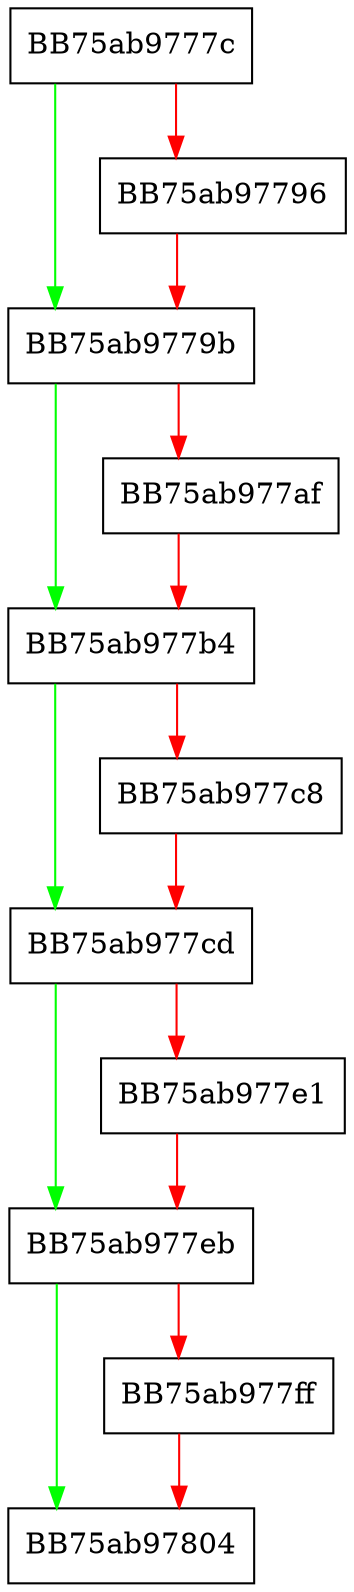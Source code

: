 digraph scan_reply_cleanup {
  node [shape="box"];
  graph [splines=ortho];
  BB75ab9777c -> BB75ab9779b [color="green"];
  BB75ab9777c -> BB75ab97796 [color="red"];
  BB75ab97796 -> BB75ab9779b [color="red"];
  BB75ab9779b -> BB75ab977b4 [color="green"];
  BB75ab9779b -> BB75ab977af [color="red"];
  BB75ab977af -> BB75ab977b4 [color="red"];
  BB75ab977b4 -> BB75ab977cd [color="green"];
  BB75ab977b4 -> BB75ab977c8 [color="red"];
  BB75ab977c8 -> BB75ab977cd [color="red"];
  BB75ab977cd -> BB75ab977eb [color="green"];
  BB75ab977cd -> BB75ab977e1 [color="red"];
  BB75ab977e1 -> BB75ab977eb [color="red"];
  BB75ab977eb -> BB75ab97804 [color="green"];
  BB75ab977eb -> BB75ab977ff [color="red"];
  BB75ab977ff -> BB75ab97804 [color="red"];
}